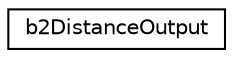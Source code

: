 digraph "Graphical Class Hierarchy"
{
 // LATEX_PDF_SIZE
  edge [fontname="Helvetica",fontsize="10",labelfontname="Helvetica",labelfontsize="10"];
  node [fontname="Helvetica",fontsize="10",shape=record];
  rankdir="LR";
  Node0 [label="b2DistanceOutput",height=0.2,width=0.4,color="black", fillcolor="white", style="filled",URL="$structb2DistanceOutput.html",tooltip="Output for b2Distance."];
}
